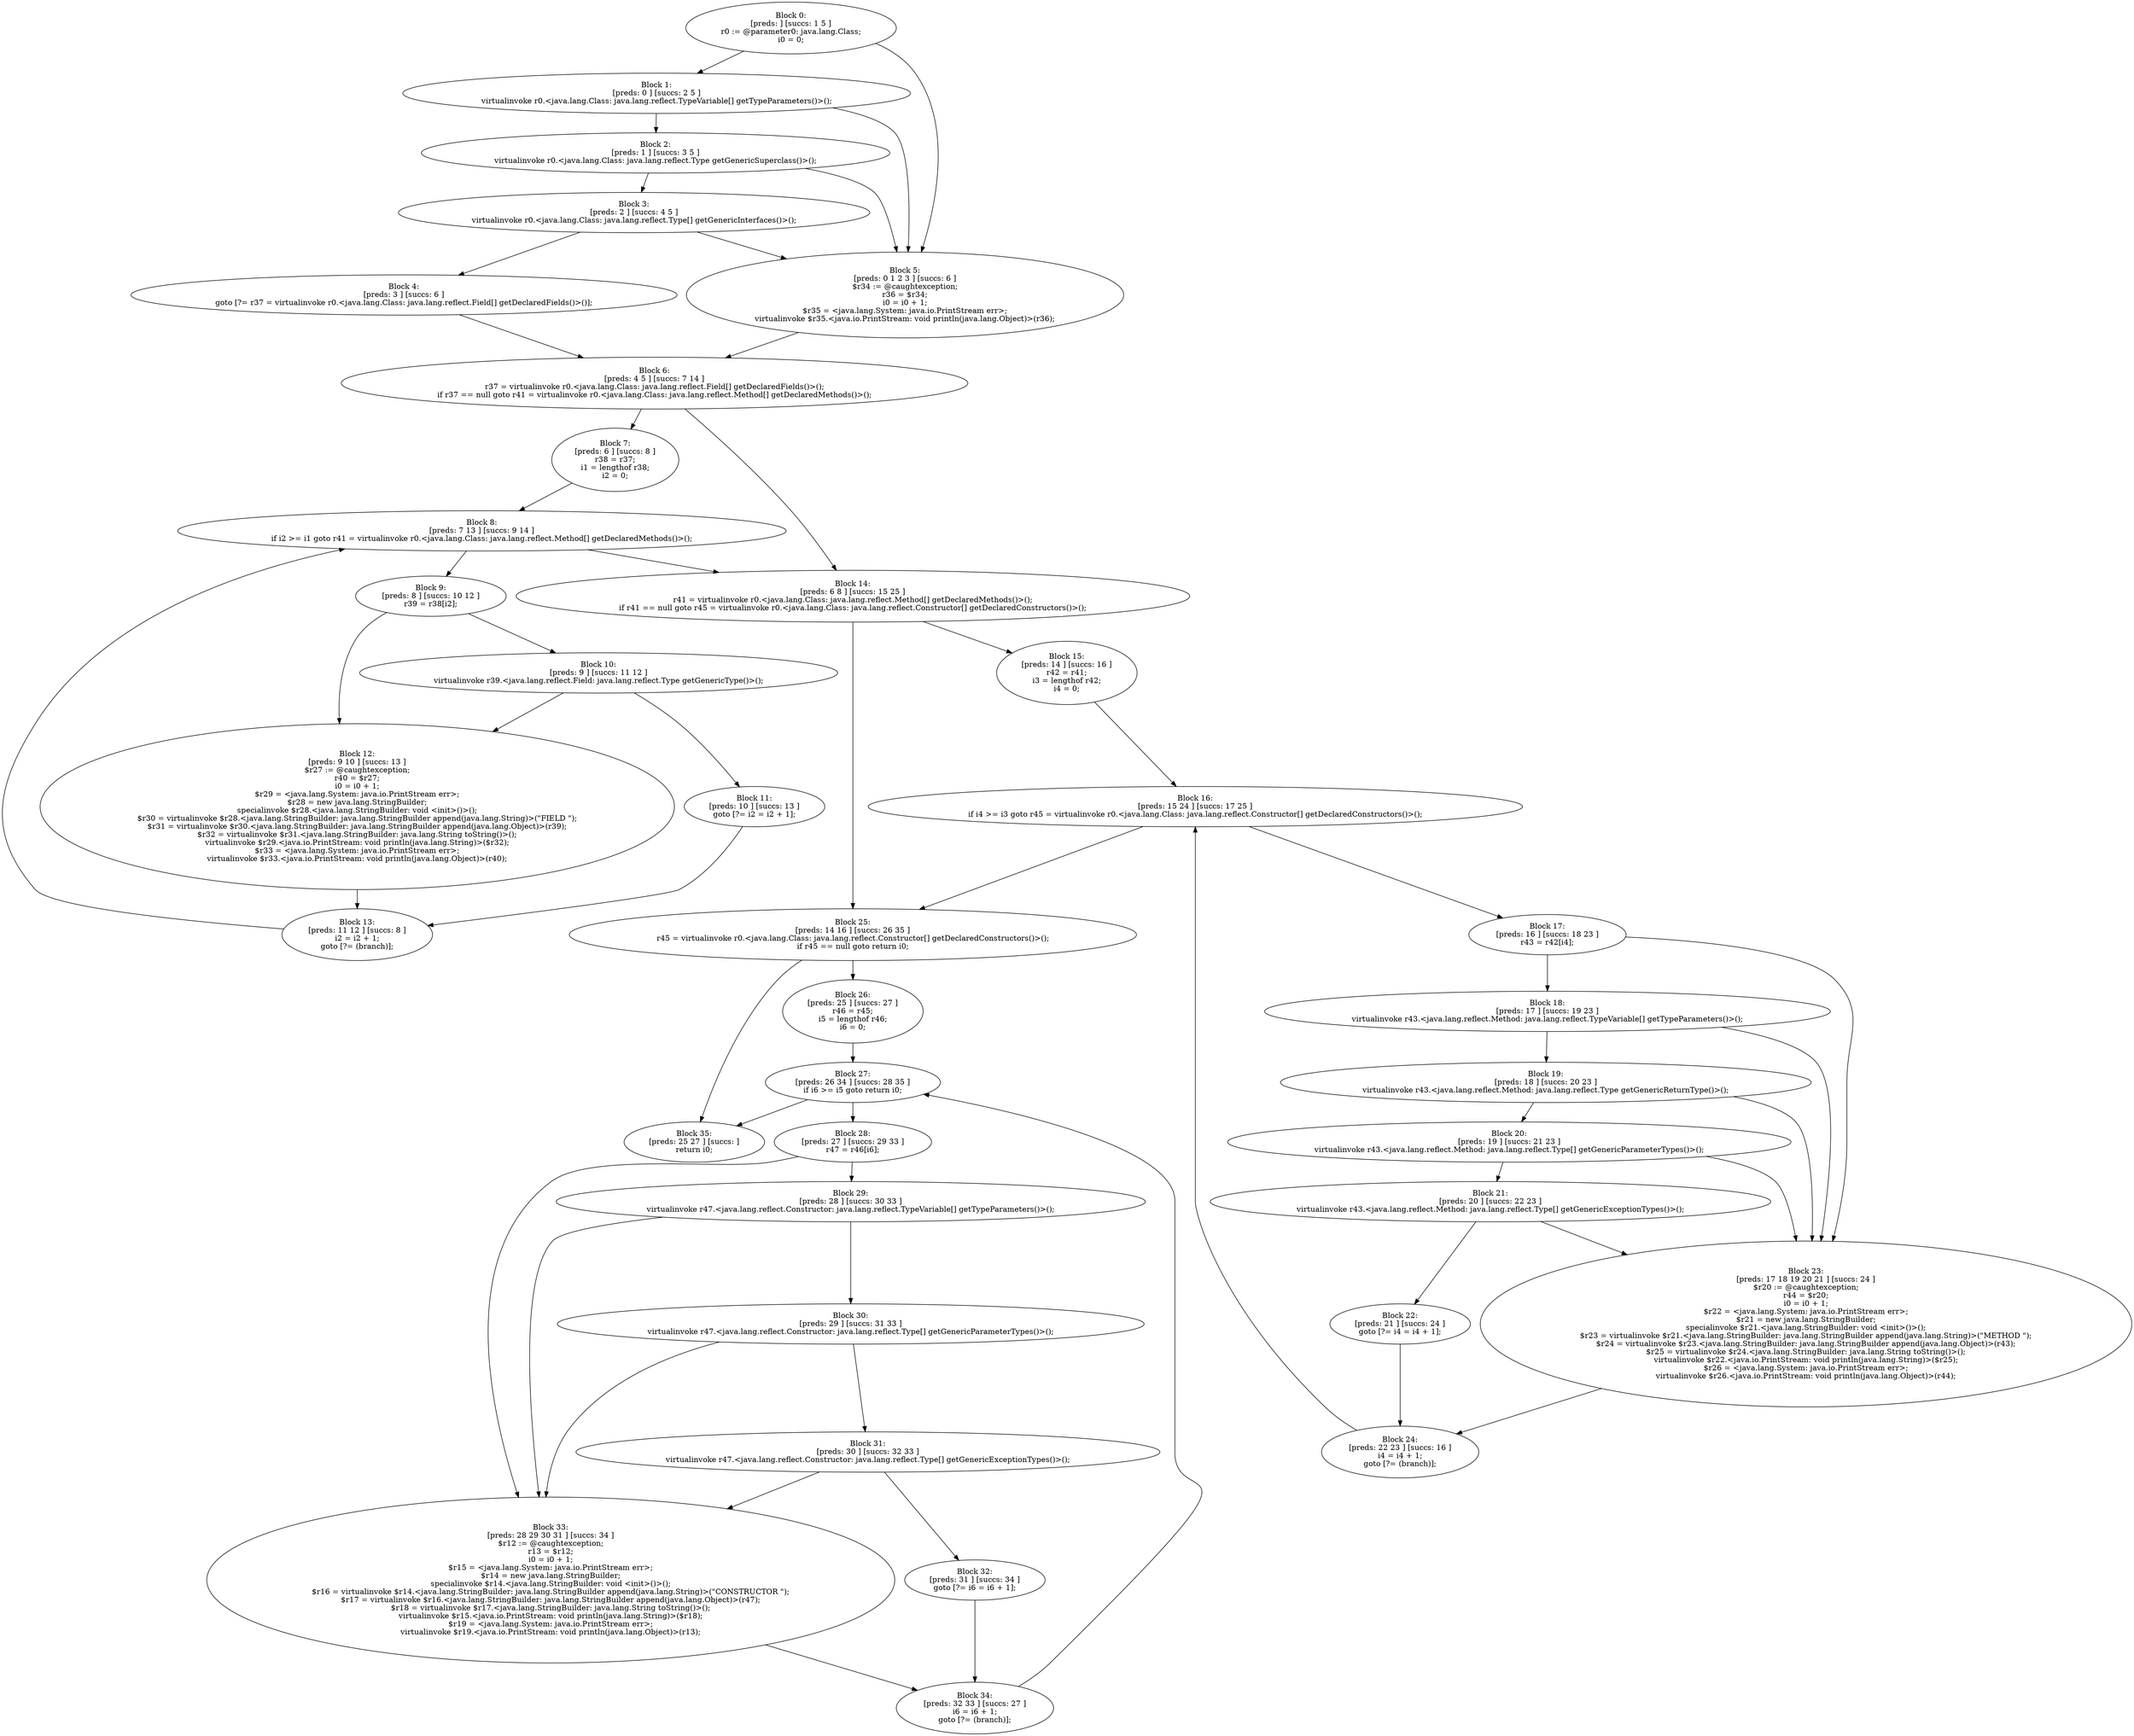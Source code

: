 digraph "unitGraph" {
    "Block 0:
[preds: ] [succs: 1 5 ]
r0 := @parameter0: java.lang.Class;
i0 = 0;
"
    "Block 1:
[preds: 0 ] [succs: 2 5 ]
virtualinvoke r0.<java.lang.Class: java.lang.reflect.TypeVariable[] getTypeParameters()>();
"
    "Block 2:
[preds: 1 ] [succs: 3 5 ]
virtualinvoke r0.<java.lang.Class: java.lang.reflect.Type getGenericSuperclass()>();
"
    "Block 3:
[preds: 2 ] [succs: 4 5 ]
virtualinvoke r0.<java.lang.Class: java.lang.reflect.Type[] getGenericInterfaces()>();
"
    "Block 4:
[preds: 3 ] [succs: 6 ]
goto [?= r37 = virtualinvoke r0.<java.lang.Class: java.lang.reflect.Field[] getDeclaredFields()>()];
"
    "Block 5:
[preds: 0 1 2 3 ] [succs: 6 ]
$r34 := @caughtexception;
r36 = $r34;
i0 = i0 + 1;
$r35 = <java.lang.System: java.io.PrintStream err>;
virtualinvoke $r35.<java.io.PrintStream: void println(java.lang.Object)>(r36);
"
    "Block 6:
[preds: 4 5 ] [succs: 7 14 ]
r37 = virtualinvoke r0.<java.lang.Class: java.lang.reflect.Field[] getDeclaredFields()>();
if r37 == null goto r41 = virtualinvoke r0.<java.lang.Class: java.lang.reflect.Method[] getDeclaredMethods()>();
"
    "Block 7:
[preds: 6 ] [succs: 8 ]
r38 = r37;
i1 = lengthof r38;
i2 = 0;
"
    "Block 8:
[preds: 7 13 ] [succs: 9 14 ]
if i2 >= i1 goto r41 = virtualinvoke r0.<java.lang.Class: java.lang.reflect.Method[] getDeclaredMethods()>();
"
    "Block 9:
[preds: 8 ] [succs: 10 12 ]
r39 = r38[i2];
"
    "Block 10:
[preds: 9 ] [succs: 11 12 ]
virtualinvoke r39.<java.lang.reflect.Field: java.lang.reflect.Type getGenericType()>();
"
    "Block 11:
[preds: 10 ] [succs: 13 ]
goto [?= i2 = i2 + 1];
"
    "Block 12:
[preds: 9 10 ] [succs: 13 ]
$r27 := @caughtexception;
r40 = $r27;
i0 = i0 + 1;
$r29 = <java.lang.System: java.io.PrintStream err>;
$r28 = new java.lang.StringBuilder;
specialinvoke $r28.<java.lang.StringBuilder: void <init>()>();
$r30 = virtualinvoke $r28.<java.lang.StringBuilder: java.lang.StringBuilder append(java.lang.String)>(\"FIELD \");
$r31 = virtualinvoke $r30.<java.lang.StringBuilder: java.lang.StringBuilder append(java.lang.Object)>(r39);
$r32 = virtualinvoke $r31.<java.lang.StringBuilder: java.lang.String toString()>();
virtualinvoke $r29.<java.io.PrintStream: void println(java.lang.String)>($r32);
$r33 = <java.lang.System: java.io.PrintStream err>;
virtualinvoke $r33.<java.io.PrintStream: void println(java.lang.Object)>(r40);
"
    "Block 13:
[preds: 11 12 ] [succs: 8 ]
i2 = i2 + 1;
goto [?= (branch)];
"
    "Block 14:
[preds: 6 8 ] [succs: 15 25 ]
r41 = virtualinvoke r0.<java.lang.Class: java.lang.reflect.Method[] getDeclaredMethods()>();
if r41 == null goto r45 = virtualinvoke r0.<java.lang.Class: java.lang.reflect.Constructor[] getDeclaredConstructors()>();
"
    "Block 15:
[preds: 14 ] [succs: 16 ]
r42 = r41;
i3 = lengthof r42;
i4 = 0;
"
    "Block 16:
[preds: 15 24 ] [succs: 17 25 ]
if i4 >= i3 goto r45 = virtualinvoke r0.<java.lang.Class: java.lang.reflect.Constructor[] getDeclaredConstructors()>();
"
    "Block 17:
[preds: 16 ] [succs: 18 23 ]
r43 = r42[i4];
"
    "Block 18:
[preds: 17 ] [succs: 19 23 ]
virtualinvoke r43.<java.lang.reflect.Method: java.lang.reflect.TypeVariable[] getTypeParameters()>();
"
    "Block 19:
[preds: 18 ] [succs: 20 23 ]
virtualinvoke r43.<java.lang.reflect.Method: java.lang.reflect.Type getGenericReturnType()>();
"
    "Block 20:
[preds: 19 ] [succs: 21 23 ]
virtualinvoke r43.<java.lang.reflect.Method: java.lang.reflect.Type[] getGenericParameterTypes()>();
"
    "Block 21:
[preds: 20 ] [succs: 22 23 ]
virtualinvoke r43.<java.lang.reflect.Method: java.lang.reflect.Type[] getGenericExceptionTypes()>();
"
    "Block 22:
[preds: 21 ] [succs: 24 ]
goto [?= i4 = i4 + 1];
"
    "Block 23:
[preds: 17 18 19 20 21 ] [succs: 24 ]
$r20 := @caughtexception;
r44 = $r20;
i0 = i0 + 1;
$r22 = <java.lang.System: java.io.PrintStream err>;
$r21 = new java.lang.StringBuilder;
specialinvoke $r21.<java.lang.StringBuilder: void <init>()>();
$r23 = virtualinvoke $r21.<java.lang.StringBuilder: java.lang.StringBuilder append(java.lang.String)>(\"METHOD \");
$r24 = virtualinvoke $r23.<java.lang.StringBuilder: java.lang.StringBuilder append(java.lang.Object)>(r43);
$r25 = virtualinvoke $r24.<java.lang.StringBuilder: java.lang.String toString()>();
virtualinvoke $r22.<java.io.PrintStream: void println(java.lang.String)>($r25);
$r26 = <java.lang.System: java.io.PrintStream err>;
virtualinvoke $r26.<java.io.PrintStream: void println(java.lang.Object)>(r44);
"
    "Block 24:
[preds: 22 23 ] [succs: 16 ]
i4 = i4 + 1;
goto [?= (branch)];
"
    "Block 25:
[preds: 14 16 ] [succs: 26 35 ]
r45 = virtualinvoke r0.<java.lang.Class: java.lang.reflect.Constructor[] getDeclaredConstructors()>();
if r45 == null goto return i0;
"
    "Block 26:
[preds: 25 ] [succs: 27 ]
r46 = r45;
i5 = lengthof r46;
i6 = 0;
"
    "Block 27:
[preds: 26 34 ] [succs: 28 35 ]
if i6 >= i5 goto return i0;
"
    "Block 28:
[preds: 27 ] [succs: 29 33 ]
r47 = r46[i6];
"
    "Block 29:
[preds: 28 ] [succs: 30 33 ]
virtualinvoke r47.<java.lang.reflect.Constructor: java.lang.reflect.TypeVariable[] getTypeParameters()>();
"
    "Block 30:
[preds: 29 ] [succs: 31 33 ]
virtualinvoke r47.<java.lang.reflect.Constructor: java.lang.reflect.Type[] getGenericParameterTypes()>();
"
    "Block 31:
[preds: 30 ] [succs: 32 33 ]
virtualinvoke r47.<java.lang.reflect.Constructor: java.lang.reflect.Type[] getGenericExceptionTypes()>();
"
    "Block 32:
[preds: 31 ] [succs: 34 ]
goto [?= i6 = i6 + 1];
"
    "Block 33:
[preds: 28 29 30 31 ] [succs: 34 ]
$r12 := @caughtexception;
r13 = $r12;
i0 = i0 + 1;
$r15 = <java.lang.System: java.io.PrintStream err>;
$r14 = new java.lang.StringBuilder;
specialinvoke $r14.<java.lang.StringBuilder: void <init>()>();
$r16 = virtualinvoke $r14.<java.lang.StringBuilder: java.lang.StringBuilder append(java.lang.String)>(\"CONSTRUCTOR \");
$r17 = virtualinvoke $r16.<java.lang.StringBuilder: java.lang.StringBuilder append(java.lang.Object)>(r47);
$r18 = virtualinvoke $r17.<java.lang.StringBuilder: java.lang.String toString()>();
virtualinvoke $r15.<java.io.PrintStream: void println(java.lang.String)>($r18);
$r19 = <java.lang.System: java.io.PrintStream err>;
virtualinvoke $r19.<java.io.PrintStream: void println(java.lang.Object)>(r13);
"
    "Block 34:
[preds: 32 33 ] [succs: 27 ]
i6 = i6 + 1;
goto [?= (branch)];
"
    "Block 35:
[preds: 25 27 ] [succs: ]
return i0;
"
    "Block 0:
[preds: ] [succs: 1 5 ]
r0 := @parameter0: java.lang.Class;
i0 = 0;
"->"Block 1:
[preds: 0 ] [succs: 2 5 ]
virtualinvoke r0.<java.lang.Class: java.lang.reflect.TypeVariable[] getTypeParameters()>();
";
    "Block 0:
[preds: ] [succs: 1 5 ]
r0 := @parameter0: java.lang.Class;
i0 = 0;
"->"Block 5:
[preds: 0 1 2 3 ] [succs: 6 ]
$r34 := @caughtexception;
r36 = $r34;
i0 = i0 + 1;
$r35 = <java.lang.System: java.io.PrintStream err>;
virtualinvoke $r35.<java.io.PrintStream: void println(java.lang.Object)>(r36);
";
    "Block 1:
[preds: 0 ] [succs: 2 5 ]
virtualinvoke r0.<java.lang.Class: java.lang.reflect.TypeVariable[] getTypeParameters()>();
"->"Block 2:
[preds: 1 ] [succs: 3 5 ]
virtualinvoke r0.<java.lang.Class: java.lang.reflect.Type getGenericSuperclass()>();
";
    "Block 1:
[preds: 0 ] [succs: 2 5 ]
virtualinvoke r0.<java.lang.Class: java.lang.reflect.TypeVariable[] getTypeParameters()>();
"->"Block 5:
[preds: 0 1 2 3 ] [succs: 6 ]
$r34 := @caughtexception;
r36 = $r34;
i0 = i0 + 1;
$r35 = <java.lang.System: java.io.PrintStream err>;
virtualinvoke $r35.<java.io.PrintStream: void println(java.lang.Object)>(r36);
";
    "Block 2:
[preds: 1 ] [succs: 3 5 ]
virtualinvoke r0.<java.lang.Class: java.lang.reflect.Type getGenericSuperclass()>();
"->"Block 3:
[preds: 2 ] [succs: 4 5 ]
virtualinvoke r0.<java.lang.Class: java.lang.reflect.Type[] getGenericInterfaces()>();
";
    "Block 2:
[preds: 1 ] [succs: 3 5 ]
virtualinvoke r0.<java.lang.Class: java.lang.reflect.Type getGenericSuperclass()>();
"->"Block 5:
[preds: 0 1 2 3 ] [succs: 6 ]
$r34 := @caughtexception;
r36 = $r34;
i0 = i0 + 1;
$r35 = <java.lang.System: java.io.PrintStream err>;
virtualinvoke $r35.<java.io.PrintStream: void println(java.lang.Object)>(r36);
";
    "Block 3:
[preds: 2 ] [succs: 4 5 ]
virtualinvoke r0.<java.lang.Class: java.lang.reflect.Type[] getGenericInterfaces()>();
"->"Block 4:
[preds: 3 ] [succs: 6 ]
goto [?= r37 = virtualinvoke r0.<java.lang.Class: java.lang.reflect.Field[] getDeclaredFields()>()];
";
    "Block 3:
[preds: 2 ] [succs: 4 5 ]
virtualinvoke r0.<java.lang.Class: java.lang.reflect.Type[] getGenericInterfaces()>();
"->"Block 5:
[preds: 0 1 2 3 ] [succs: 6 ]
$r34 := @caughtexception;
r36 = $r34;
i0 = i0 + 1;
$r35 = <java.lang.System: java.io.PrintStream err>;
virtualinvoke $r35.<java.io.PrintStream: void println(java.lang.Object)>(r36);
";
    "Block 4:
[preds: 3 ] [succs: 6 ]
goto [?= r37 = virtualinvoke r0.<java.lang.Class: java.lang.reflect.Field[] getDeclaredFields()>()];
"->"Block 6:
[preds: 4 5 ] [succs: 7 14 ]
r37 = virtualinvoke r0.<java.lang.Class: java.lang.reflect.Field[] getDeclaredFields()>();
if r37 == null goto r41 = virtualinvoke r0.<java.lang.Class: java.lang.reflect.Method[] getDeclaredMethods()>();
";
    "Block 5:
[preds: 0 1 2 3 ] [succs: 6 ]
$r34 := @caughtexception;
r36 = $r34;
i0 = i0 + 1;
$r35 = <java.lang.System: java.io.PrintStream err>;
virtualinvoke $r35.<java.io.PrintStream: void println(java.lang.Object)>(r36);
"->"Block 6:
[preds: 4 5 ] [succs: 7 14 ]
r37 = virtualinvoke r0.<java.lang.Class: java.lang.reflect.Field[] getDeclaredFields()>();
if r37 == null goto r41 = virtualinvoke r0.<java.lang.Class: java.lang.reflect.Method[] getDeclaredMethods()>();
";
    "Block 6:
[preds: 4 5 ] [succs: 7 14 ]
r37 = virtualinvoke r0.<java.lang.Class: java.lang.reflect.Field[] getDeclaredFields()>();
if r37 == null goto r41 = virtualinvoke r0.<java.lang.Class: java.lang.reflect.Method[] getDeclaredMethods()>();
"->"Block 7:
[preds: 6 ] [succs: 8 ]
r38 = r37;
i1 = lengthof r38;
i2 = 0;
";
    "Block 6:
[preds: 4 5 ] [succs: 7 14 ]
r37 = virtualinvoke r0.<java.lang.Class: java.lang.reflect.Field[] getDeclaredFields()>();
if r37 == null goto r41 = virtualinvoke r0.<java.lang.Class: java.lang.reflect.Method[] getDeclaredMethods()>();
"->"Block 14:
[preds: 6 8 ] [succs: 15 25 ]
r41 = virtualinvoke r0.<java.lang.Class: java.lang.reflect.Method[] getDeclaredMethods()>();
if r41 == null goto r45 = virtualinvoke r0.<java.lang.Class: java.lang.reflect.Constructor[] getDeclaredConstructors()>();
";
    "Block 7:
[preds: 6 ] [succs: 8 ]
r38 = r37;
i1 = lengthof r38;
i2 = 0;
"->"Block 8:
[preds: 7 13 ] [succs: 9 14 ]
if i2 >= i1 goto r41 = virtualinvoke r0.<java.lang.Class: java.lang.reflect.Method[] getDeclaredMethods()>();
";
    "Block 8:
[preds: 7 13 ] [succs: 9 14 ]
if i2 >= i1 goto r41 = virtualinvoke r0.<java.lang.Class: java.lang.reflect.Method[] getDeclaredMethods()>();
"->"Block 9:
[preds: 8 ] [succs: 10 12 ]
r39 = r38[i2];
";
    "Block 8:
[preds: 7 13 ] [succs: 9 14 ]
if i2 >= i1 goto r41 = virtualinvoke r0.<java.lang.Class: java.lang.reflect.Method[] getDeclaredMethods()>();
"->"Block 14:
[preds: 6 8 ] [succs: 15 25 ]
r41 = virtualinvoke r0.<java.lang.Class: java.lang.reflect.Method[] getDeclaredMethods()>();
if r41 == null goto r45 = virtualinvoke r0.<java.lang.Class: java.lang.reflect.Constructor[] getDeclaredConstructors()>();
";
    "Block 9:
[preds: 8 ] [succs: 10 12 ]
r39 = r38[i2];
"->"Block 10:
[preds: 9 ] [succs: 11 12 ]
virtualinvoke r39.<java.lang.reflect.Field: java.lang.reflect.Type getGenericType()>();
";
    "Block 9:
[preds: 8 ] [succs: 10 12 ]
r39 = r38[i2];
"->"Block 12:
[preds: 9 10 ] [succs: 13 ]
$r27 := @caughtexception;
r40 = $r27;
i0 = i0 + 1;
$r29 = <java.lang.System: java.io.PrintStream err>;
$r28 = new java.lang.StringBuilder;
specialinvoke $r28.<java.lang.StringBuilder: void <init>()>();
$r30 = virtualinvoke $r28.<java.lang.StringBuilder: java.lang.StringBuilder append(java.lang.String)>(\"FIELD \");
$r31 = virtualinvoke $r30.<java.lang.StringBuilder: java.lang.StringBuilder append(java.lang.Object)>(r39);
$r32 = virtualinvoke $r31.<java.lang.StringBuilder: java.lang.String toString()>();
virtualinvoke $r29.<java.io.PrintStream: void println(java.lang.String)>($r32);
$r33 = <java.lang.System: java.io.PrintStream err>;
virtualinvoke $r33.<java.io.PrintStream: void println(java.lang.Object)>(r40);
";
    "Block 10:
[preds: 9 ] [succs: 11 12 ]
virtualinvoke r39.<java.lang.reflect.Field: java.lang.reflect.Type getGenericType()>();
"->"Block 11:
[preds: 10 ] [succs: 13 ]
goto [?= i2 = i2 + 1];
";
    "Block 10:
[preds: 9 ] [succs: 11 12 ]
virtualinvoke r39.<java.lang.reflect.Field: java.lang.reflect.Type getGenericType()>();
"->"Block 12:
[preds: 9 10 ] [succs: 13 ]
$r27 := @caughtexception;
r40 = $r27;
i0 = i0 + 1;
$r29 = <java.lang.System: java.io.PrintStream err>;
$r28 = new java.lang.StringBuilder;
specialinvoke $r28.<java.lang.StringBuilder: void <init>()>();
$r30 = virtualinvoke $r28.<java.lang.StringBuilder: java.lang.StringBuilder append(java.lang.String)>(\"FIELD \");
$r31 = virtualinvoke $r30.<java.lang.StringBuilder: java.lang.StringBuilder append(java.lang.Object)>(r39);
$r32 = virtualinvoke $r31.<java.lang.StringBuilder: java.lang.String toString()>();
virtualinvoke $r29.<java.io.PrintStream: void println(java.lang.String)>($r32);
$r33 = <java.lang.System: java.io.PrintStream err>;
virtualinvoke $r33.<java.io.PrintStream: void println(java.lang.Object)>(r40);
";
    "Block 11:
[preds: 10 ] [succs: 13 ]
goto [?= i2 = i2 + 1];
"->"Block 13:
[preds: 11 12 ] [succs: 8 ]
i2 = i2 + 1;
goto [?= (branch)];
";
    "Block 12:
[preds: 9 10 ] [succs: 13 ]
$r27 := @caughtexception;
r40 = $r27;
i0 = i0 + 1;
$r29 = <java.lang.System: java.io.PrintStream err>;
$r28 = new java.lang.StringBuilder;
specialinvoke $r28.<java.lang.StringBuilder: void <init>()>();
$r30 = virtualinvoke $r28.<java.lang.StringBuilder: java.lang.StringBuilder append(java.lang.String)>(\"FIELD \");
$r31 = virtualinvoke $r30.<java.lang.StringBuilder: java.lang.StringBuilder append(java.lang.Object)>(r39);
$r32 = virtualinvoke $r31.<java.lang.StringBuilder: java.lang.String toString()>();
virtualinvoke $r29.<java.io.PrintStream: void println(java.lang.String)>($r32);
$r33 = <java.lang.System: java.io.PrintStream err>;
virtualinvoke $r33.<java.io.PrintStream: void println(java.lang.Object)>(r40);
"->"Block 13:
[preds: 11 12 ] [succs: 8 ]
i2 = i2 + 1;
goto [?= (branch)];
";
    "Block 13:
[preds: 11 12 ] [succs: 8 ]
i2 = i2 + 1;
goto [?= (branch)];
"->"Block 8:
[preds: 7 13 ] [succs: 9 14 ]
if i2 >= i1 goto r41 = virtualinvoke r0.<java.lang.Class: java.lang.reflect.Method[] getDeclaredMethods()>();
";
    "Block 14:
[preds: 6 8 ] [succs: 15 25 ]
r41 = virtualinvoke r0.<java.lang.Class: java.lang.reflect.Method[] getDeclaredMethods()>();
if r41 == null goto r45 = virtualinvoke r0.<java.lang.Class: java.lang.reflect.Constructor[] getDeclaredConstructors()>();
"->"Block 15:
[preds: 14 ] [succs: 16 ]
r42 = r41;
i3 = lengthof r42;
i4 = 0;
";
    "Block 14:
[preds: 6 8 ] [succs: 15 25 ]
r41 = virtualinvoke r0.<java.lang.Class: java.lang.reflect.Method[] getDeclaredMethods()>();
if r41 == null goto r45 = virtualinvoke r0.<java.lang.Class: java.lang.reflect.Constructor[] getDeclaredConstructors()>();
"->"Block 25:
[preds: 14 16 ] [succs: 26 35 ]
r45 = virtualinvoke r0.<java.lang.Class: java.lang.reflect.Constructor[] getDeclaredConstructors()>();
if r45 == null goto return i0;
";
    "Block 15:
[preds: 14 ] [succs: 16 ]
r42 = r41;
i3 = lengthof r42;
i4 = 0;
"->"Block 16:
[preds: 15 24 ] [succs: 17 25 ]
if i4 >= i3 goto r45 = virtualinvoke r0.<java.lang.Class: java.lang.reflect.Constructor[] getDeclaredConstructors()>();
";
    "Block 16:
[preds: 15 24 ] [succs: 17 25 ]
if i4 >= i3 goto r45 = virtualinvoke r0.<java.lang.Class: java.lang.reflect.Constructor[] getDeclaredConstructors()>();
"->"Block 17:
[preds: 16 ] [succs: 18 23 ]
r43 = r42[i4];
";
    "Block 16:
[preds: 15 24 ] [succs: 17 25 ]
if i4 >= i3 goto r45 = virtualinvoke r0.<java.lang.Class: java.lang.reflect.Constructor[] getDeclaredConstructors()>();
"->"Block 25:
[preds: 14 16 ] [succs: 26 35 ]
r45 = virtualinvoke r0.<java.lang.Class: java.lang.reflect.Constructor[] getDeclaredConstructors()>();
if r45 == null goto return i0;
";
    "Block 17:
[preds: 16 ] [succs: 18 23 ]
r43 = r42[i4];
"->"Block 18:
[preds: 17 ] [succs: 19 23 ]
virtualinvoke r43.<java.lang.reflect.Method: java.lang.reflect.TypeVariable[] getTypeParameters()>();
";
    "Block 17:
[preds: 16 ] [succs: 18 23 ]
r43 = r42[i4];
"->"Block 23:
[preds: 17 18 19 20 21 ] [succs: 24 ]
$r20 := @caughtexception;
r44 = $r20;
i0 = i0 + 1;
$r22 = <java.lang.System: java.io.PrintStream err>;
$r21 = new java.lang.StringBuilder;
specialinvoke $r21.<java.lang.StringBuilder: void <init>()>();
$r23 = virtualinvoke $r21.<java.lang.StringBuilder: java.lang.StringBuilder append(java.lang.String)>(\"METHOD \");
$r24 = virtualinvoke $r23.<java.lang.StringBuilder: java.lang.StringBuilder append(java.lang.Object)>(r43);
$r25 = virtualinvoke $r24.<java.lang.StringBuilder: java.lang.String toString()>();
virtualinvoke $r22.<java.io.PrintStream: void println(java.lang.String)>($r25);
$r26 = <java.lang.System: java.io.PrintStream err>;
virtualinvoke $r26.<java.io.PrintStream: void println(java.lang.Object)>(r44);
";
    "Block 18:
[preds: 17 ] [succs: 19 23 ]
virtualinvoke r43.<java.lang.reflect.Method: java.lang.reflect.TypeVariable[] getTypeParameters()>();
"->"Block 19:
[preds: 18 ] [succs: 20 23 ]
virtualinvoke r43.<java.lang.reflect.Method: java.lang.reflect.Type getGenericReturnType()>();
";
    "Block 18:
[preds: 17 ] [succs: 19 23 ]
virtualinvoke r43.<java.lang.reflect.Method: java.lang.reflect.TypeVariable[] getTypeParameters()>();
"->"Block 23:
[preds: 17 18 19 20 21 ] [succs: 24 ]
$r20 := @caughtexception;
r44 = $r20;
i0 = i0 + 1;
$r22 = <java.lang.System: java.io.PrintStream err>;
$r21 = new java.lang.StringBuilder;
specialinvoke $r21.<java.lang.StringBuilder: void <init>()>();
$r23 = virtualinvoke $r21.<java.lang.StringBuilder: java.lang.StringBuilder append(java.lang.String)>(\"METHOD \");
$r24 = virtualinvoke $r23.<java.lang.StringBuilder: java.lang.StringBuilder append(java.lang.Object)>(r43);
$r25 = virtualinvoke $r24.<java.lang.StringBuilder: java.lang.String toString()>();
virtualinvoke $r22.<java.io.PrintStream: void println(java.lang.String)>($r25);
$r26 = <java.lang.System: java.io.PrintStream err>;
virtualinvoke $r26.<java.io.PrintStream: void println(java.lang.Object)>(r44);
";
    "Block 19:
[preds: 18 ] [succs: 20 23 ]
virtualinvoke r43.<java.lang.reflect.Method: java.lang.reflect.Type getGenericReturnType()>();
"->"Block 20:
[preds: 19 ] [succs: 21 23 ]
virtualinvoke r43.<java.lang.reflect.Method: java.lang.reflect.Type[] getGenericParameterTypes()>();
";
    "Block 19:
[preds: 18 ] [succs: 20 23 ]
virtualinvoke r43.<java.lang.reflect.Method: java.lang.reflect.Type getGenericReturnType()>();
"->"Block 23:
[preds: 17 18 19 20 21 ] [succs: 24 ]
$r20 := @caughtexception;
r44 = $r20;
i0 = i0 + 1;
$r22 = <java.lang.System: java.io.PrintStream err>;
$r21 = new java.lang.StringBuilder;
specialinvoke $r21.<java.lang.StringBuilder: void <init>()>();
$r23 = virtualinvoke $r21.<java.lang.StringBuilder: java.lang.StringBuilder append(java.lang.String)>(\"METHOD \");
$r24 = virtualinvoke $r23.<java.lang.StringBuilder: java.lang.StringBuilder append(java.lang.Object)>(r43);
$r25 = virtualinvoke $r24.<java.lang.StringBuilder: java.lang.String toString()>();
virtualinvoke $r22.<java.io.PrintStream: void println(java.lang.String)>($r25);
$r26 = <java.lang.System: java.io.PrintStream err>;
virtualinvoke $r26.<java.io.PrintStream: void println(java.lang.Object)>(r44);
";
    "Block 20:
[preds: 19 ] [succs: 21 23 ]
virtualinvoke r43.<java.lang.reflect.Method: java.lang.reflect.Type[] getGenericParameterTypes()>();
"->"Block 21:
[preds: 20 ] [succs: 22 23 ]
virtualinvoke r43.<java.lang.reflect.Method: java.lang.reflect.Type[] getGenericExceptionTypes()>();
";
    "Block 20:
[preds: 19 ] [succs: 21 23 ]
virtualinvoke r43.<java.lang.reflect.Method: java.lang.reflect.Type[] getGenericParameterTypes()>();
"->"Block 23:
[preds: 17 18 19 20 21 ] [succs: 24 ]
$r20 := @caughtexception;
r44 = $r20;
i0 = i0 + 1;
$r22 = <java.lang.System: java.io.PrintStream err>;
$r21 = new java.lang.StringBuilder;
specialinvoke $r21.<java.lang.StringBuilder: void <init>()>();
$r23 = virtualinvoke $r21.<java.lang.StringBuilder: java.lang.StringBuilder append(java.lang.String)>(\"METHOD \");
$r24 = virtualinvoke $r23.<java.lang.StringBuilder: java.lang.StringBuilder append(java.lang.Object)>(r43);
$r25 = virtualinvoke $r24.<java.lang.StringBuilder: java.lang.String toString()>();
virtualinvoke $r22.<java.io.PrintStream: void println(java.lang.String)>($r25);
$r26 = <java.lang.System: java.io.PrintStream err>;
virtualinvoke $r26.<java.io.PrintStream: void println(java.lang.Object)>(r44);
";
    "Block 21:
[preds: 20 ] [succs: 22 23 ]
virtualinvoke r43.<java.lang.reflect.Method: java.lang.reflect.Type[] getGenericExceptionTypes()>();
"->"Block 22:
[preds: 21 ] [succs: 24 ]
goto [?= i4 = i4 + 1];
";
    "Block 21:
[preds: 20 ] [succs: 22 23 ]
virtualinvoke r43.<java.lang.reflect.Method: java.lang.reflect.Type[] getGenericExceptionTypes()>();
"->"Block 23:
[preds: 17 18 19 20 21 ] [succs: 24 ]
$r20 := @caughtexception;
r44 = $r20;
i0 = i0 + 1;
$r22 = <java.lang.System: java.io.PrintStream err>;
$r21 = new java.lang.StringBuilder;
specialinvoke $r21.<java.lang.StringBuilder: void <init>()>();
$r23 = virtualinvoke $r21.<java.lang.StringBuilder: java.lang.StringBuilder append(java.lang.String)>(\"METHOD \");
$r24 = virtualinvoke $r23.<java.lang.StringBuilder: java.lang.StringBuilder append(java.lang.Object)>(r43);
$r25 = virtualinvoke $r24.<java.lang.StringBuilder: java.lang.String toString()>();
virtualinvoke $r22.<java.io.PrintStream: void println(java.lang.String)>($r25);
$r26 = <java.lang.System: java.io.PrintStream err>;
virtualinvoke $r26.<java.io.PrintStream: void println(java.lang.Object)>(r44);
";
    "Block 22:
[preds: 21 ] [succs: 24 ]
goto [?= i4 = i4 + 1];
"->"Block 24:
[preds: 22 23 ] [succs: 16 ]
i4 = i4 + 1;
goto [?= (branch)];
";
    "Block 23:
[preds: 17 18 19 20 21 ] [succs: 24 ]
$r20 := @caughtexception;
r44 = $r20;
i0 = i0 + 1;
$r22 = <java.lang.System: java.io.PrintStream err>;
$r21 = new java.lang.StringBuilder;
specialinvoke $r21.<java.lang.StringBuilder: void <init>()>();
$r23 = virtualinvoke $r21.<java.lang.StringBuilder: java.lang.StringBuilder append(java.lang.String)>(\"METHOD \");
$r24 = virtualinvoke $r23.<java.lang.StringBuilder: java.lang.StringBuilder append(java.lang.Object)>(r43);
$r25 = virtualinvoke $r24.<java.lang.StringBuilder: java.lang.String toString()>();
virtualinvoke $r22.<java.io.PrintStream: void println(java.lang.String)>($r25);
$r26 = <java.lang.System: java.io.PrintStream err>;
virtualinvoke $r26.<java.io.PrintStream: void println(java.lang.Object)>(r44);
"->"Block 24:
[preds: 22 23 ] [succs: 16 ]
i4 = i4 + 1;
goto [?= (branch)];
";
    "Block 24:
[preds: 22 23 ] [succs: 16 ]
i4 = i4 + 1;
goto [?= (branch)];
"->"Block 16:
[preds: 15 24 ] [succs: 17 25 ]
if i4 >= i3 goto r45 = virtualinvoke r0.<java.lang.Class: java.lang.reflect.Constructor[] getDeclaredConstructors()>();
";
    "Block 25:
[preds: 14 16 ] [succs: 26 35 ]
r45 = virtualinvoke r0.<java.lang.Class: java.lang.reflect.Constructor[] getDeclaredConstructors()>();
if r45 == null goto return i0;
"->"Block 26:
[preds: 25 ] [succs: 27 ]
r46 = r45;
i5 = lengthof r46;
i6 = 0;
";
    "Block 25:
[preds: 14 16 ] [succs: 26 35 ]
r45 = virtualinvoke r0.<java.lang.Class: java.lang.reflect.Constructor[] getDeclaredConstructors()>();
if r45 == null goto return i0;
"->"Block 35:
[preds: 25 27 ] [succs: ]
return i0;
";
    "Block 26:
[preds: 25 ] [succs: 27 ]
r46 = r45;
i5 = lengthof r46;
i6 = 0;
"->"Block 27:
[preds: 26 34 ] [succs: 28 35 ]
if i6 >= i5 goto return i0;
";
    "Block 27:
[preds: 26 34 ] [succs: 28 35 ]
if i6 >= i5 goto return i0;
"->"Block 28:
[preds: 27 ] [succs: 29 33 ]
r47 = r46[i6];
";
    "Block 27:
[preds: 26 34 ] [succs: 28 35 ]
if i6 >= i5 goto return i0;
"->"Block 35:
[preds: 25 27 ] [succs: ]
return i0;
";
    "Block 28:
[preds: 27 ] [succs: 29 33 ]
r47 = r46[i6];
"->"Block 29:
[preds: 28 ] [succs: 30 33 ]
virtualinvoke r47.<java.lang.reflect.Constructor: java.lang.reflect.TypeVariable[] getTypeParameters()>();
";
    "Block 28:
[preds: 27 ] [succs: 29 33 ]
r47 = r46[i6];
"->"Block 33:
[preds: 28 29 30 31 ] [succs: 34 ]
$r12 := @caughtexception;
r13 = $r12;
i0 = i0 + 1;
$r15 = <java.lang.System: java.io.PrintStream err>;
$r14 = new java.lang.StringBuilder;
specialinvoke $r14.<java.lang.StringBuilder: void <init>()>();
$r16 = virtualinvoke $r14.<java.lang.StringBuilder: java.lang.StringBuilder append(java.lang.String)>(\"CONSTRUCTOR \");
$r17 = virtualinvoke $r16.<java.lang.StringBuilder: java.lang.StringBuilder append(java.lang.Object)>(r47);
$r18 = virtualinvoke $r17.<java.lang.StringBuilder: java.lang.String toString()>();
virtualinvoke $r15.<java.io.PrintStream: void println(java.lang.String)>($r18);
$r19 = <java.lang.System: java.io.PrintStream err>;
virtualinvoke $r19.<java.io.PrintStream: void println(java.lang.Object)>(r13);
";
    "Block 29:
[preds: 28 ] [succs: 30 33 ]
virtualinvoke r47.<java.lang.reflect.Constructor: java.lang.reflect.TypeVariable[] getTypeParameters()>();
"->"Block 30:
[preds: 29 ] [succs: 31 33 ]
virtualinvoke r47.<java.lang.reflect.Constructor: java.lang.reflect.Type[] getGenericParameterTypes()>();
";
    "Block 29:
[preds: 28 ] [succs: 30 33 ]
virtualinvoke r47.<java.lang.reflect.Constructor: java.lang.reflect.TypeVariable[] getTypeParameters()>();
"->"Block 33:
[preds: 28 29 30 31 ] [succs: 34 ]
$r12 := @caughtexception;
r13 = $r12;
i0 = i0 + 1;
$r15 = <java.lang.System: java.io.PrintStream err>;
$r14 = new java.lang.StringBuilder;
specialinvoke $r14.<java.lang.StringBuilder: void <init>()>();
$r16 = virtualinvoke $r14.<java.lang.StringBuilder: java.lang.StringBuilder append(java.lang.String)>(\"CONSTRUCTOR \");
$r17 = virtualinvoke $r16.<java.lang.StringBuilder: java.lang.StringBuilder append(java.lang.Object)>(r47);
$r18 = virtualinvoke $r17.<java.lang.StringBuilder: java.lang.String toString()>();
virtualinvoke $r15.<java.io.PrintStream: void println(java.lang.String)>($r18);
$r19 = <java.lang.System: java.io.PrintStream err>;
virtualinvoke $r19.<java.io.PrintStream: void println(java.lang.Object)>(r13);
";
    "Block 30:
[preds: 29 ] [succs: 31 33 ]
virtualinvoke r47.<java.lang.reflect.Constructor: java.lang.reflect.Type[] getGenericParameterTypes()>();
"->"Block 31:
[preds: 30 ] [succs: 32 33 ]
virtualinvoke r47.<java.lang.reflect.Constructor: java.lang.reflect.Type[] getGenericExceptionTypes()>();
";
    "Block 30:
[preds: 29 ] [succs: 31 33 ]
virtualinvoke r47.<java.lang.reflect.Constructor: java.lang.reflect.Type[] getGenericParameterTypes()>();
"->"Block 33:
[preds: 28 29 30 31 ] [succs: 34 ]
$r12 := @caughtexception;
r13 = $r12;
i0 = i0 + 1;
$r15 = <java.lang.System: java.io.PrintStream err>;
$r14 = new java.lang.StringBuilder;
specialinvoke $r14.<java.lang.StringBuilder: void <init>()>();
$r16 = virtualinvoke $r14.<java.lang.StringBuilder: java.lang.StringBuilder append(java.lang.String)>(\"CONSTRUCTOR \");
$r17 = virtualinvoke $r16.<java.lang.StringBuilder: java.lang.StringBuilder append(java.lang.Object)>(r47);
$r18 = virtualinvoke $r17.<java.lang.StringBuilder: java.lang.String toString()>();
virtualinvoke $r15.<java.io.PrintStream: void println(java.lang.String)>($r18);
$r19 = <java.lang.System: java.io.PrintStream err>;
virtualinvoke $r19.<java.io.PrintStream: void println(java.lang.Object)>(r13);
";
    "Block 31:
[preds: 30 ] [succs: 32 33 ]
virtualinvoke r47.<java.lang.reflect.Constructor: java.lang.reflect.Type[] getGenericExceptionTypes()>();
"->"Block 32:
[preds: 31 ] [succs: 34 ]
goto [?= i6 = i6 + 1];
";
    "Block 31:
[preds: 30 ] [succs: 32 33 ]
virtualinvoke r47.<java.lang.reflect.Constructor: java.lang.reflect.Type[] getGenericExceptionTypes()>();
"->"Block 33:
[preds: 28 29 30 31 ] [succs: 34 ]
$r12 := @caughtexception;
r13 = $r12;
i0 = i0 + 1;
$r15 = <java.lang.System: java.io.PrintStream err>;
$r14 = new java.lang.StringBuilder;
specialinvoke $r14.<java.lang.StringBuilder: void <init>()>();
$r16 = virtualinvoke $r14.<java.lang.StringBuilder: java.lang.StringBuilder append(java.lang.String)>(\"CONSTRUCTOR \");
$r17 = virtualinvoke $r16.<java.lang.StringBuilder: java.lang.StringBuilder append(java.lang.Object)>(r47);
$r18 = virtualinvoke $r17.<java.lang.StringBuilder: java.lang.String toString()>();
virtualinvoke $r15.<java.io.PrintStream: void println(java.lang.String)>($r18);
$r19 = <java.lang.System: java.io.PrintStream err>;
virtualinvoke $r19.<java.io.PrintStream: void println(java.lang.Object)>(r13);
";
    "Block 32:
[preds: 31 ] [succs: 34 ]
goto [?= i6 = i6 + 1];
"->"Block 34:
[preds: 32 33 ] [succs: 27 ]
i6 = i6 + 1;
goto [?= (branch)];
";
    "Block 33:
[preds: 28 29 30 31 ] [succs: 34 ]
$r12 := @caughtexception;
r13 = $r12;
i0 = i0 + 1;
$r15 = <java.lang.System: java.io.PrintStream err>;
$r14 = new java.lang.StringBuilder;
specialinvoke $r14.<java.lang.StringBuilder: void <init>()>();
$r16 = virtualinvoke $r14.<java.lang.StringBuilder: java.lang.StringBuilder append(java.lang.String)>(\"CONSTRUCTOR \");
$r17 = virtualinvoke $r16.<java.lang.StringBuilder: java.lang.StringBuilder append(java.lang.Object)>(r47);
$r18 = virtualinvoke $r17.<java.lang.StringBuilder: java.lang.String toString()>();
virtualinvoke $r15.<java.io.PrintStream: void println(java.lang.String)>($r18);
$r19 = <java.lang.System: java.io.PrintStream err>;
virtualinvoke $r19.<java.io.PrintStream: void println(java.lang.Object)>(r13);
"->"Block 34:
[preds: 32 33 ] [succs: 27 ]
i6 = i6 + 1;
goto [?= (branch)];
";
    "Block 34:
[preds: 32 33 ] [succs: 27 ]
i6 = i6 + 1;
goto [?= (branch)];
"->"Block 27:
[preds: 26 34 ] [succs: 28 35 ]
if i6 >= i5 goto return i0;
";
}
